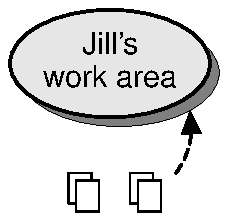 .ft H
.ps 11
.vs 12
.PS
define two {
	w = .15
	h = .2
	box thick .5 wid w ht h 
	box fill 0 thick .5 wid w ht h with .c at last box.c + .05,-.05
}
define files {
	[
	[two]
	[two] with .w at last [].e + .2,0
	]
}
	scale = 1.3
	drop = .06
	f = .5
	w = 1.3
	h = .7
W: [
	D: ellipse thick 0 fill f wid w ht h
	A: ellipse thick 1 wid w ht h fill .1 "Jill's" "work area" \
	    with .n at last ellipse.n + (-drop, drop)
]
arrowwid = .13
arrowht = .15
linethick = 1
[files] with .n at W.s - 0,.3
arc dashed -> rad .5 from last [].ne + .1,0 to W.D.se
.PE
.ps \n[PS]
.vs \n[VS]
.ft

